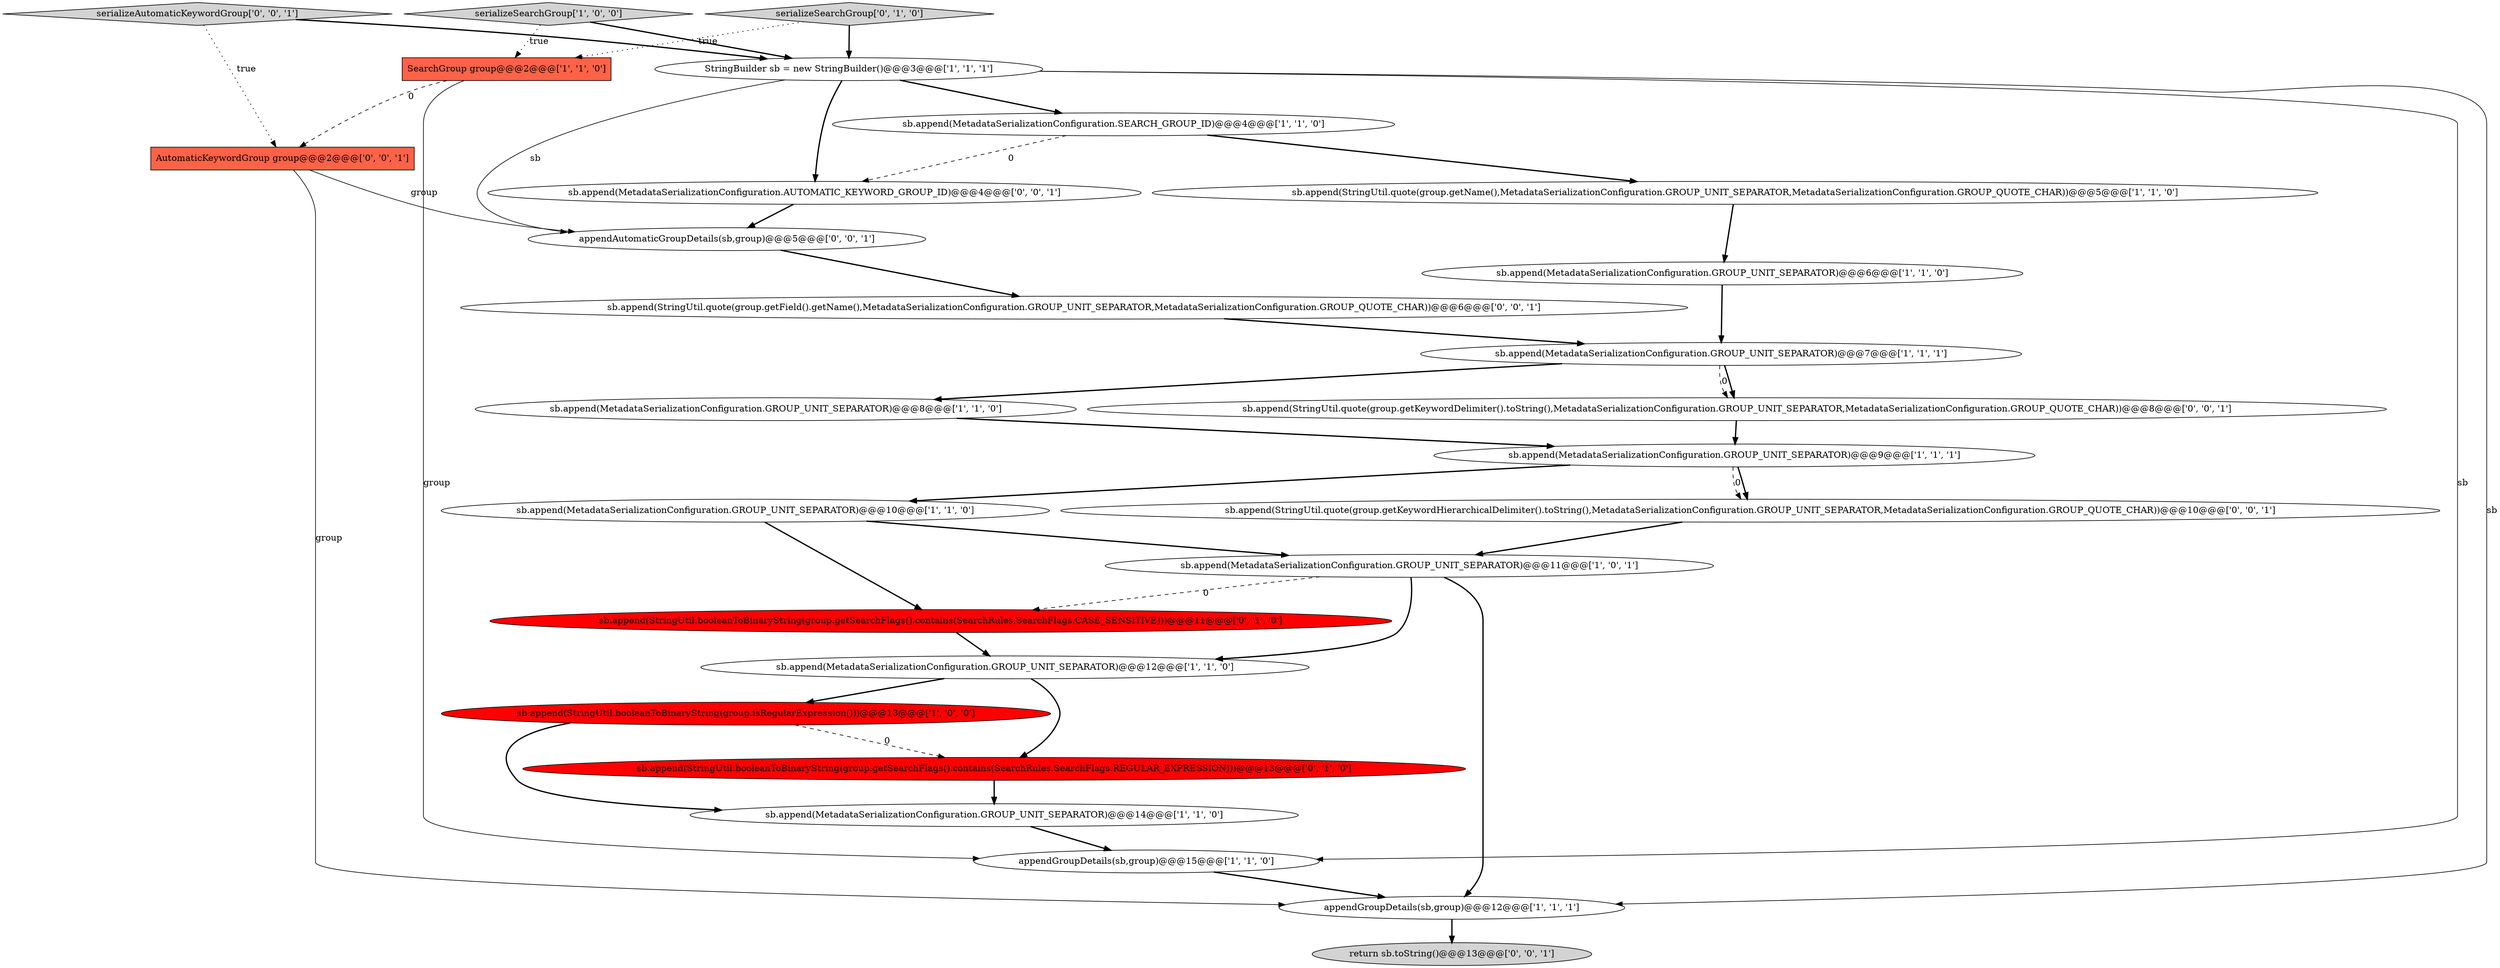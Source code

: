 digraph {
9 [style = filled, label = "sb.append(MetadataSerializationConfiguration.GROUP_UNIT_SEPARATOR)@@@10@@@['1', '1', '0']", fillcolor = white, shape = ellipse image = "AAA0AAABBB1BBB"];
26 [style = filled, label = "AutomaticKeywordGroup group@@@2@@@['0', '0', '1']", fillcolor = tomato, shape = box image = "AAA0AAABBB3BBB"];
19 [style = filled, label = "sb.append(MetadataSerializationConfiguration.AUTOMATIC_KEYWORD_GROUP_ID)@@@4@@@['0', '0', '1']", fillcolor = white, shape = ellipse image = "AAA0AAABBB3BBB"];
2 [style = filled, label = "sb.append(MetadataSerializationConfiguration.SEARCH_GROUP_ID)@@@4@@@['1', '1', '0']", fillcolor = white, shape = ellipse image = "AAA0AAABBB1BBB"];
13 [style = filled, label = "sb.append(MetadataSerializationConfiguration.GROUP_UNIT_SEPARATOR)@@@6@@@['1', '1', '0']", fillcolor = white, shape = ellipse image = "AAA0AAABBB1BBB"];
11 [style = filled, label = "sb.append(MetadataSerializationConfiguration.GROUP_UNIT_SEPARATOR)@@@9@@@['1', '1', '1']", fillcolor = white, shape = ellipse image = "AAA0AAABBB1BBB"];
0 [style = filled, label = "appendGroupDetails(sb,group)@@@12@@@['1', '1', '1']", fillcolor = white, shape = ellipse image = "AAA0AAABBB1BBB"];
6 [style = filled, label = "SearchGroup group@@@2@@@['1', '1', '0']", fillcolor = tomato, shape = box image = "AAA0AAABBB1BBB"];
1 [style = filled, label = "appendGroupDetails(sb,group)@@@15@@@['1', '1', '0']", fillcolor = white, shape = ellipse image = "AAA0AAABBB1BBB"];
3 [style = filled, label = "sb.append(MetadataSerializationConfiguration.GROUP_UNIT_SEPARATOR)@@@7@@@['1', '1', '1']", fillcolor = white, shape = ellipse image = "AAA0AAABBB1BBB"];
8 [style = filled, label = "sb.append(StringUtil.quote(group.getName(),MetadataSerializationConfiguration.GROUP_UNIT_SEPARATOR,MetadataSerializationConfiguration.GROUP_QUOTE_CHAR))@@@5@@@['1', '1', '0']", fillcolor = white, shape = ellipse image = "AAA0AAABBB1BBB"];
16 [style = filled, label = "serializeSearchGroup['0', '1', '0']", fillcolor = lightgray, shape = diamond image = "AAA0AAABBB2BBB"];
12 [style = filled, label = "sb.append(StringUtil.booleanToBinaryString(group.isRegularExpression()))@@@13@@@['1', '0', '0']", fillcolor = red, shape = ellipse image = "AAA1AAABBB1BBB"];
25 [style = filled, label = "return sb.toString()@@@13@@@['0', '0', '1']", fillcolor = lightgray, shape = ellipse image = "AAA0AAABBB3BBB"];
10 [style = filled, label = "sb.append(MetadataSerializationConfiguration.GROUP_UNIT_SEPARATOR)@@@14@@@['1', '1', '0']", fillcolor = white, shape = ellipse image = "AAA0AAABBB1BBB"];
23 [style = filled, label = "sb.append(StringUtil.quote(group.getKeywordDelimiter().toString(),MetadataSerializationConfiguration.GROUP_UNIT_SEPARATOR,MetadataSerializationConfiguration.GROUP_QUOTE_CHAR))@@@8@@@['0', '0', '1']", fillcolor = white, shape = ellipse image = "AAA0AAABBB3BBB"];
20 [style = filled, label = "appendAutomaticGroupDetails(sb,group)@@@5@@@['0', '0', '1']", fillcolor = white, shape = ellipse image = "AAA0AAABBB3BBB"];
4 [style = filled, label = "sb.append(MetadataSerializationConfiguration.GROUP_UNIT_SEPARATOR)@@@8@@@['1', '1', '0']", fillcolor = white, shape = ellipse image = "AAA0AAABBB1BBB"];
21 [style = filled, label = "serializeAutomaticKeywordGroup['0', '0', '1']", fillcolor = lightgray, shape = diamond image = "AAA0AAABBB3BBB"];
24 [style = filled, label = "sb.append(StringUtil.quote(group.getField().getName(),MetadataSerializationConfiguration.GROUP_UNIT_SEPARATOR,MetadataSerializationConfiguration.GROUP_QUOTE_CHAR))@@@6@@@['0', '0', '1']", fillcolor = white, shape = ellipse image = "AAA0AAABBB3BBB"];
14 [style = filled, label = "serializeSearchGroup['1', '0', '0']", fillcolor = lightgray, shape = diamond image = "AAA0AAABBB1BBB"];
7 [style = filled, label = "sb.append(MetadataSerializationConfiguration.GROUP_UNIT_SEPARATOR)@@@12@@@['1', '1', '0']", fillcolor = white, shape = ellipse image = "AAA0AAABBB1BBB"];
5 [style = filled, label = "sb.append(MetadataSerializationConfiguration.GROUP_UNIT_SEPARATOR)@@@11@@@['1', '0', '1']", fillcolor = white, shape = ellipse image = "AAA0AAABBB1BBB"];
18 [style = filled, label = "sb.append(StringUtil.booleanToBinaryString(group.getSearchFlags().contains(SearchRules.SearchFlags.REGULAR_EXPRESSION)))@@@13@@@['0', '1', '0']", fillcolor = red, shape = ellipse image = "AAA1AAABBB2BBB"];
17 [style = filled, label = "sb.append(StringUtil.booleanToBinaryString(group.getSearchFlags().contains(SearchRules.SearchFlags.CASE_SENSITIVE)))@@@11@@@['0', '1', '0']", fillcolor = red, shape = ellipse image = "AAA1AAABBB2BBB"];
15 [style = filled, label = "StringBuilder sb = new StringBuilder()@@@3@@@['1', '1', '1']", fillcolor = white, shape = ellipse image = "AAA0AAABBB1BBB"];
22 [style = filled, label = "sb.append(StringUtil.quote(group.getKeywordHierarchicalDelimiter().toString(),MetadataSerializationConfiguration.GROUP_UNIT_SEPARATOR,MetadataSerializationConfiguration.GROUP_QUOTE_CHAR))@@@10@@@['0', '0', '1']", fillcolor = white, shape = ellipse image = "AAA0AAABBB3BBB"];
16->15 [style = bold, label=""];
15->2 [style = bold, label=""];
2->19 [style = dashed, label="0"];
7->12 [style = bold, label=""];
19->20 [style = bold, label=""];
21->15 [style = bold, label=""];
11->22 [style = dashed, label="0"];
9->17 [style = bold, label=""];
1->0 [style = bold, label=""];
15->19 [style = bold, label=""];
11->9 [style = bold, label=""];
3->4 [style = bold, label=""];
22->5 [style = bold, label=""];
17->7 [style = bold, label=""];
3->23 [style = dashed, label="0"];
3->23 [style = bold, label=""];
6->1 [style = solid, label="group"];
12->10 [style = bold, label=""];
5->17 [style = dashed, label="0"];
13->3 [style = bold, label=""];
18->10 [style = bold, label=""];
5->0 [style = bold, label=""];
21->26 [style = dotted, label="true"];
0->25 [style = bold, label=""];
6->26 [style = dashed, label="0"];
15->20 [style = solid, label="sb"];
16->6 [style = dotted, label="true"];
26->0 [style = solid, label="group"];
15->1 [style = solid, label="sb"];
9->5 [style = bold, label=""];
7->18 [style = bold, label=""];
11->22 [style = bold, label=""];
5->7 [style = bold, label=""];
12->18 [style = dashed, label="0"];
14->15 [style = bold, label=""];
23->11 [style = bold, label=""];
4->11 [style = bold, label=""];
10->1 [style = bold, label=""];
20->24 [style = bold, label=""];
24->3 [style = bold, label=""];
15->0 [style = solid, label="sb"];
26->20 [style = solid, label="group"];
8->13 [style = bold, label=""];
2->8 [style = bold, label=""];
14->6 [style = dotted, label="true"];
}

